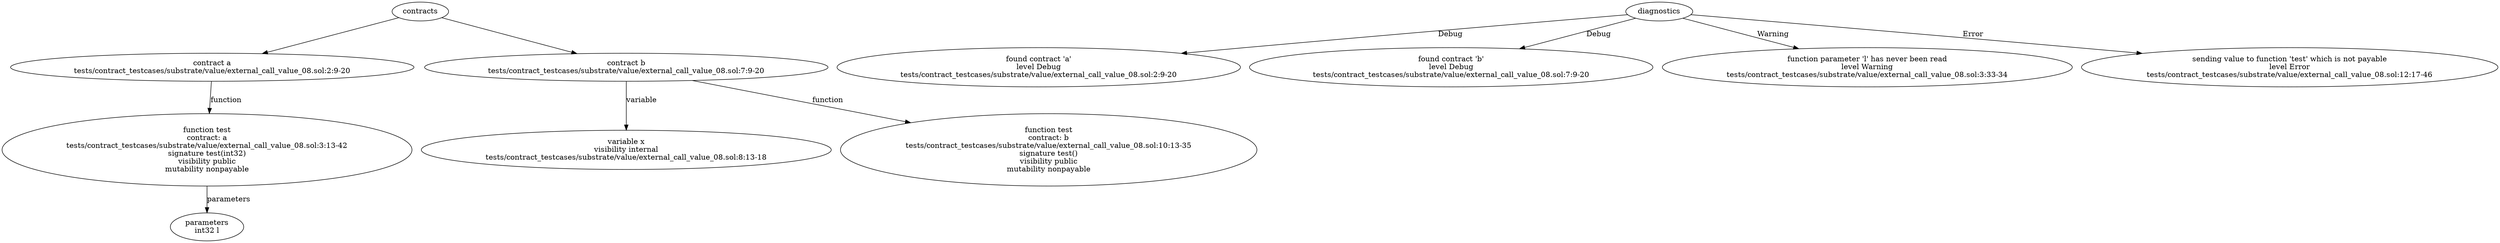 strict digraph "tests/contract_testcases/substrate/value/external_call_value_08.sol" {
	contract [label="contract a\ntests/contract_testcases/substrate/value/external_call_value_08.sol:2:9-20"]
	test [label="function test\ncontract: a\ntests/contract_testcases/substrate/value/external_call_value_08.sol:3:13-42\nsignature test(int32)\nvisibility public\nmutability nonpayable"]
	parameters [label="parameters\nint32 l"]
	contract_4 [label="contract b\ntests/contract_testcases/substrate/value/external_call_value_08.sol:7:9-20"]
	var [label="variable x\nvisibility internal\ntests/contract_testcases/substrate/value/external_call_value_08.sol:8:13-18"]
	test_6 [label="function test\ncontract: b\ntests/contract_testcases/substrate/value/external_call_value_08.sol:10:13-35\nsignature test()\nvisibility public\nmutability nonpayable"]
	diagnostic [label="found contract 'a'\nlevel Debug\ntests/contract_testcases/substrate/value/external_call_value_08.sol:2:9-20"]
	diagnostic_9 [label="found contract 'b'\nlevel Debug\ntests/contract_testcases/substrate/value/external_call_value_08.sol:7:9-20"]
	diagnostic_10 [label="function parameter 'l' has never been read\nlevel Warning\ntests/contract_testcases/substrate/value/external_call_value_08.sol:3:33-34"]
	diagnostic_11 [label="sending value to function 'test' which is not payable\nlevel Error\ntests/contract_testcases/substrate/value/external_call_value_08.sol:12:17-46"]
	contracts -> contract
	contract -> test [label="function"]
	test -> parameters [label="parameters"]
	contracts -> contract_4
	contract_4 -> var [label="variable"]
	contract_4 -> test_6 [label="function"]
	diagnostics -> diagnostic [label="Debug"]
	diagnostics -> diagnostic_9 [label="Debug"]
	diagnostics -> diagnostic_10 [label="Warning"]
	diagnostics -> diagnostic_11 [label="Error"]
}
